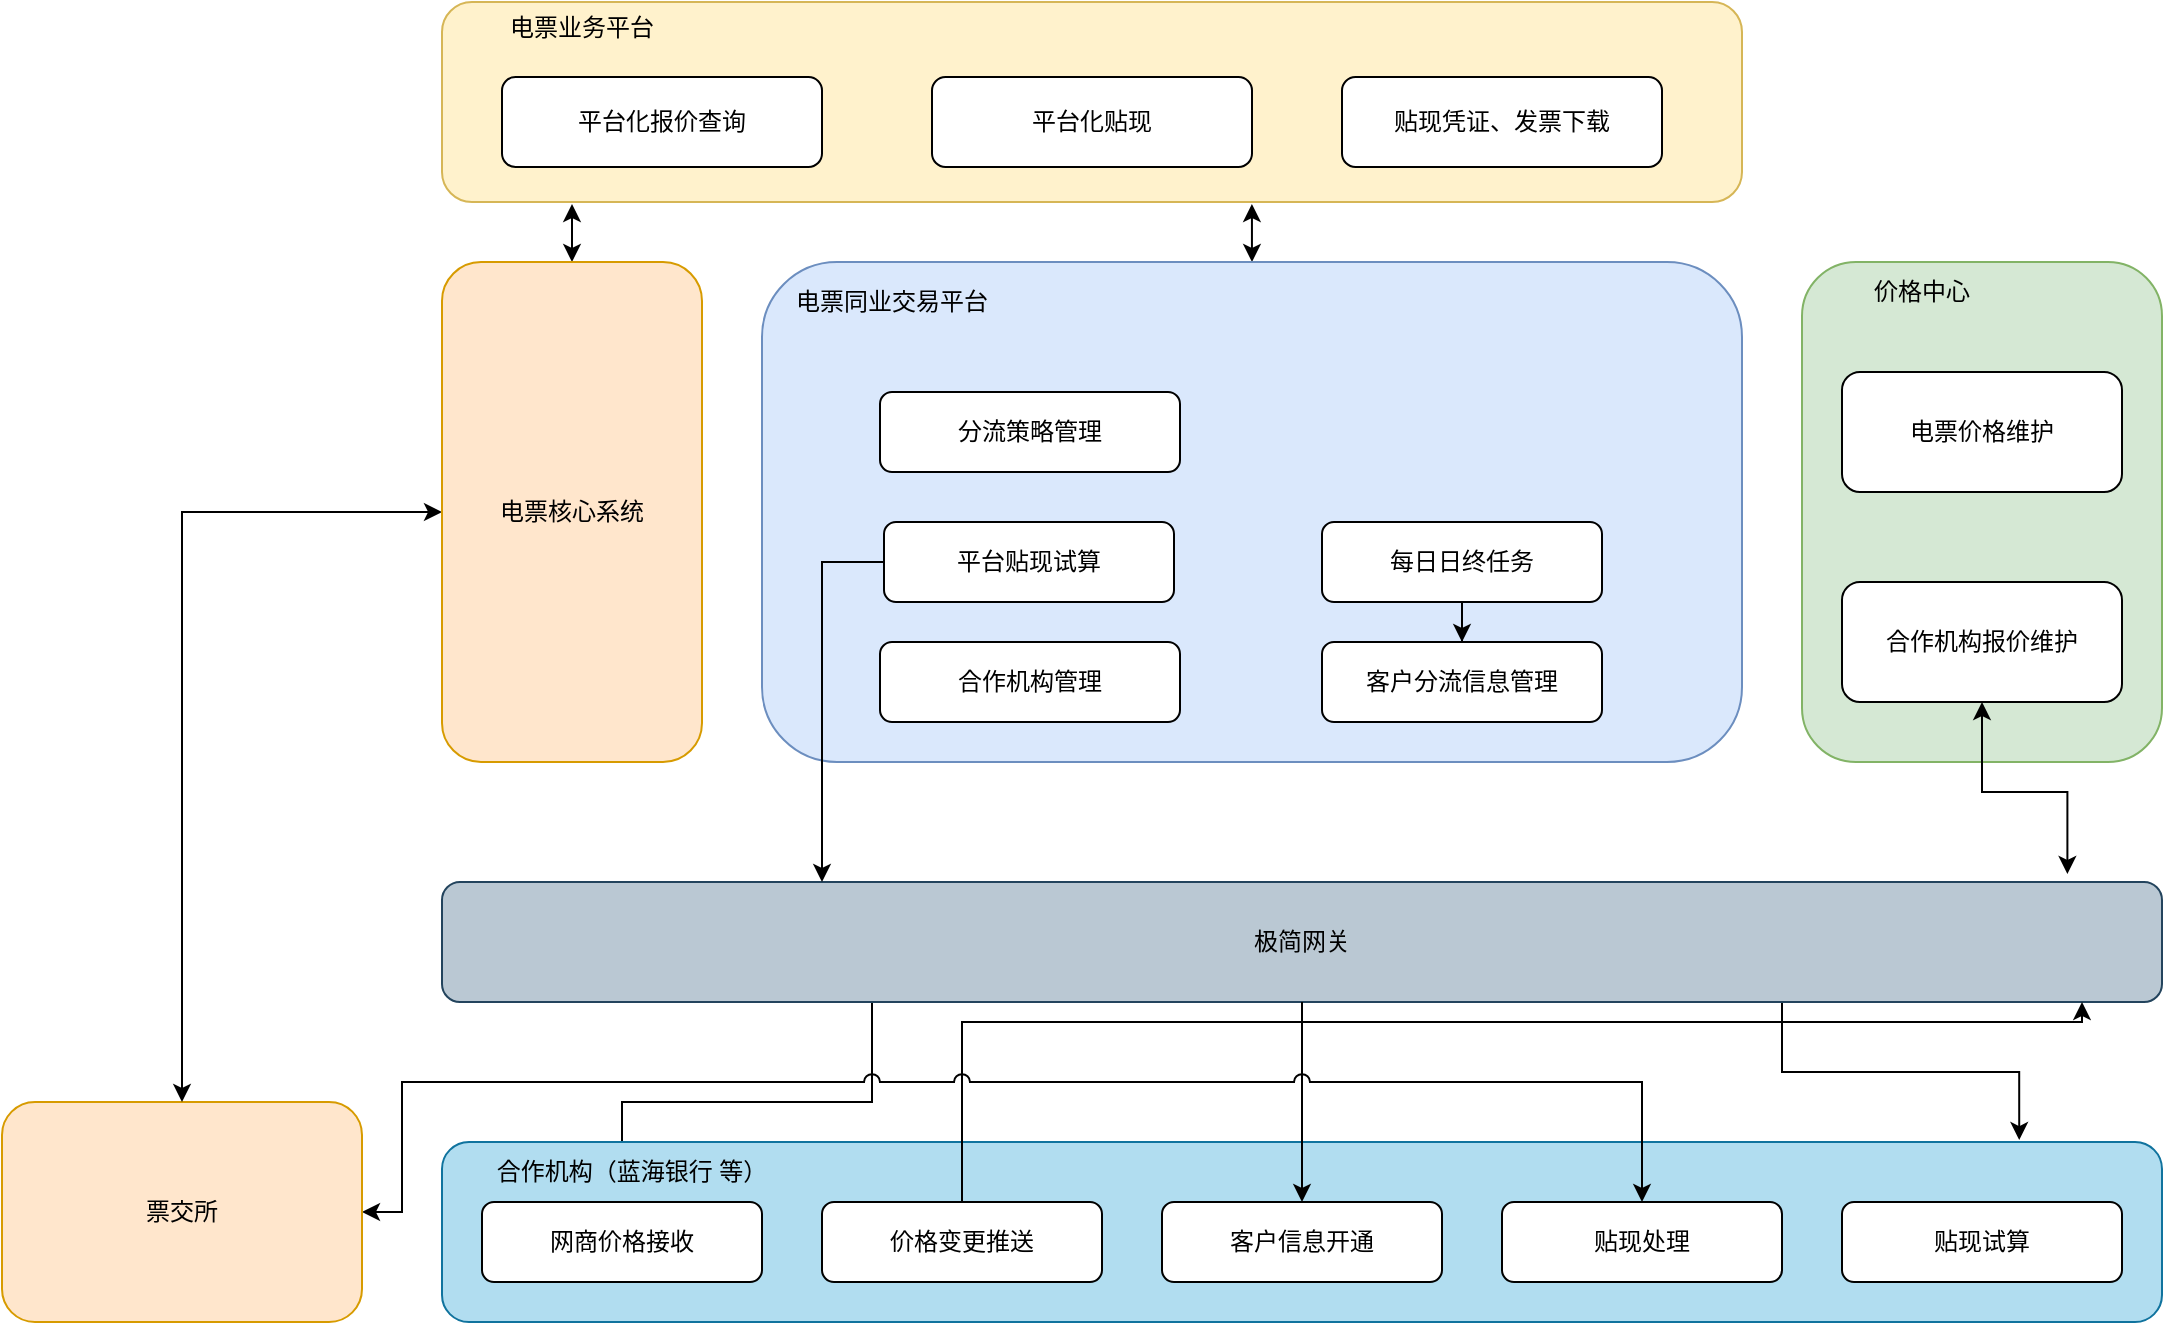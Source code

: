 <mxfile version="15.1.4" type="github">
  <diagram id="JNFQF2zDmBJSuzSLmIvQ" name="第 1 页">
    <mxGraphModel dx="2665" dy="1161" grid="1" gridSize="10" guides="1" tooltips="1" connect="1" arrows="1" fold="1" page="1" pageScale="1" pageWidth="827" pageHeight="1169" math="0" shadow="0">
      <root>
        <mxCell id="0" />
        <mxCell id="1" parent="0" />
        <mxCell id="r181ZMQSl69mX4do0vOS-48" value="" style="edgeStyle=orthogonalEdgeStyle;rounded=0;jumpStyle=arc;jumpSize=8;orthogonalLoop=1;jettySize=auto;html=1;startArrow=classic;startFill=1;endArrow=classic;endFill=1;strokeColor=#000000;entryX=0.5;entryY=0;entryDx=0;entryDy=0;exitX=0.623;exitY=1.01;exitDx=0;exitDy=0;exitPerimeter=0;" edge="1" parent="1" source="r181ZMQSl69mX4do0vOS-1" target="r181ZMQSl69mX4do0vOS-5">
          <mxGeometry relative="1" as="geometry" />
        </mxCell>
        <mxCell id="r181ZMQSl69mX4do0vOS-1" value="" style="rounded=1;whiteSpace=wrap;html=1;fillColor=#fff2cc;strokeColor=#d6b656;" vertex="1" parent="1">
          <mxGeometry x="120" y="400" width="650" height="100" as="geometry" />
        </mxCell>
        <mxCell id="r181ZMQSl69mX4do0vOS-2" value="电票业务平台" style="text;html=1;strokeColor=none;fillColor=none;align=center;verticalAlign=middle;whiteSpace=wrap;rounded=0;" vertex="1" parent="1">
          <mxGeometry x="150" y="407.5" width="80" height="10" as="geometry" />
        </mxCell>
        <mxCell id="r181ZMQSl69mX4do0vOS-3" value="平台化报价查询" style="rounded=1;whiteSpace=wrap;html=1;" vertex="1" parent="1">
          <mxGeometry x="150" y="437.5" width="160" height="45" as="geometry" />
        </mxCell>
        <mxCell id="r181ZMQSl69mX4do0vOS-4" value="平台化贴现" style="rounded=1;whiteSpace=wrap;html=1;" vertex="1" parent="1">
          <mxGeometry x="365" y="437.5" width="160" height="45" as="geometry" />
        </mxCell>
        <mxCell id="r181ZMQSl69mX4do0vOS-5" value="" style="rounded=1;whiteSpace=wrap;html=1;fillColor=#dae8fc;strokeColor=#6c8ebf;" vertex="1" parent="1">
          <mxGeometry x="280" y="530" width="490" height="250" as="geometry" />
        </mxCell>
        <mxCell id="r181ZMQSl69mX4do0vOS-6" value="" style="rounded=1;whiteSpace=wrap;html=1;fillColor=#d5e8d4;strokeColor=#82b366;" vertex="1" parent="1">
          <mxGeometry x="800" y="530" width="180" height="250" as="geometry" />
        </mxCell>
        <mxCell id="r181ZMQSl69mX4do0vOS-7" value="合作机构管理" style="rounded=1;whiteSpace=wrap;html=1;" vertex="1" parent="1">
          <mxGeometry x="339" y="720" width="150" height="40" as="geometry" />
        </mxCell>
        <mxCell id="r181ZMQSl69mX4do0vOS-8" value="客户分流信息管理" style="rounded=1;whiteSpace=wrap;html=1;" vertex="1" parent="1">
          <mxGeometry x="560" y="720" width="140" height="40" as="geometry" />
        </mxCell>
        <mxCell id="r181ZMQSl69mX4do0vOS-9" value="贴现凭证、发票下载" style="rounded=1;whiteSpace=wrap;html=1;" vertex="1" parent="1">
          <mxGeometry x="570" y="437.5" width="160" height="45" as="geometry" />
        </mxCell>
        <mxCell id="r181ZMQSl69mX4do0vOS-11" value="" style="edgeStyle=orthogonalEdgeStyle;rounded=0;orthogonalLoop=1;jettySize=auto;html=1;" edge="1" parent="1" source="r181ZMQSl69mX4do0vOS-10" target="r181ZMQSl69mX4do0vOS-8">
          <mxGeometry relative="1" as="geometry" />
        </mxCell>
        <mxCell id="r181ZMQSl69mX4do0vOS-10" value="每日日终任务" style="rounded=1;whiteSpace=wrap;html=1;" vertex="1" parent="1">
          <mxGeometry x="560" y="660" width="140" height="40" as="geometry" />
        </mxCell>
        <mxCell id="r181ZMQSl69mX4do0vOS-33" style="edgeStyle=orthogonalEdgeStyle;rounded=0;orthogonalLoop=1;jettySize=auto;html=1;exitX=0.945;exitY=-0.067;exitDx=0;exitDy=0;entryX=0.5;entryY=1;entryDx=0;entryDy=0;exitPerimeter=0;startArrow=classic;startFill=1;" edge="1" parent="1" source="r181ZMQSl69mX4do0vOS-13" target="r181ZMQSl69mX4do0vOS-20">
          <mxGeometry relative="1" as="geometry" />
        </mxCell>
        <mxCell id="r181ZMQSl69mX4do0vOS-43" style="edgeStyle=orthogonalEdgeStyle;rounded=0;jumpStyle=arc;jumpSize=8;orthogonalLoop=1;jettySize=auto;html=1;entryX=0.917;entryY=-0.011;entryDx=0;entryDy=0;entryPerimeter=0;startArrow=none;startFill=0;endArrow=classic;endFill=1;strokeColor=#000000;" edge="1" parent="1" source="r181ZMQSl69mX4do0vOS-13" target="r181ZMQSl69mX4do0vOS-14">
          <mxGeometry relative="1" as="geometry">
            <Array as="points">
              <mxPoint x="790" y="935" />
              <mxPoint x="909" y="935" />
            </Array>
          </mxGeometry>
        </mxCell>
        <mxCell id="r181ZMQSl69mX4do0vOS-46" style="edgeStyle=orthogonalEdgeStyle;rounded=0;jumpStyle=arc;jumpSize=8;orthogonalLoop=1;jettySize=auto;html=1;startArrow=none;startFill=0;endArrow=classic;endFill=1;strokeColor=#000000;exitX=0.25;exitY=1;exitDx=0;exitDy=0;" edge="1" parent="1" source="r181ZMQSl69mX4do0vOS-13" target="r181ZMQSl69mX4do0vOS-23">
          <mxGeometry relative="1" as="geometry" />
        </mxCell>
        <mxCell id="r181ZMQSl69mX4do0vOS-13" value="极简网关" style="rounded=1;whiteSpace=wrap;html=1;fillColor=#bac8d3;strokeColor=#23445d;" vertex="1" parent="1">
          <mxGeometry x="120" y="840" width="860" height="60" as="geometry" />
        </mxCell>
        <mxCell id="r181ZMQSl69mX4do0vOS-14" value="" style="rounded=1;whiteSpace=wrap;html=1;fillColor=#b1ddf0;strokeColor=#10739e;" vertex="1" parent="1">
          <mxGeometry x="120" y="970" width="860" height="90" as="geometry" />
        </mxCell>
        <mxCell id="r181ZMQSl69mX4do0vOS-17" value="价格中心" style="text;html=1;strokeColor=none;fillColor=none;align=center;verticalAlign=middle;whiteSpace=wrap;rounded=0;" vertex="1" parent="1">
          <mxGeometry x="820" y="540" width="80" height="10" as="geometry" />
        </mxCell>
        <mxCell id="r181ZMQSl69mX4do0vOS-42" style="edgeStyle=orthogonalEdgeStyle;rounded=0;jumpStyle=arc;jumpSize=8;orthogonalLoop=1;jettySize=auto;html=1;startArrow=none;startFill=0;endArrow=classic;endFill=1;strokeColor=#000000;exitX=0;exitY=0.5;exitDx=0;exitDy=0;" edge="1" parent="1" source="r181ZMQSl69mX4do0vOS-18">
          <mxGeometry relative="1" as="geometry">
            <mxPoint x="310" y="840" as="targetPoint" />
            <Array as="points">
              <mxPoint x="310" y="680" />
            </Array>
          </mxGeometry>
        </mxCell>
        <mxCell id="r181ZMQSl69mX4do0vOS-18" value="平台贴现试算" style="rounded=1;whiteSpace=wrap;html=1;" vertex="1" parent="1">
          <mxGeometry x="341" y="660" width="145" height="40" as="geometry" />
        </mxCell>
        <mxCell id="r181ZMQSl69mX4do0vOS-19" value="电票价格维护" style="rounded=1;whiteSpace=wrap;html=1;" vertex="1" parent="1">
          <mxGeometry x="820" y="585" width="140" height="60" as="geometry" />
        </mxCell>
        <mxCell id="r181ZMQSl69mX4do0vOS-20" value="合作机构报价维护" style="rounded=1;whiteSpace=wrap;html=1;" vertex="1" parent="1">
          <mxGeometry x="820" y="690" width="140" height="60" as="geometry" />
        </mxCell>
        <mxCell id="r181ZMQSl69mX4do0vOS-22" value="合作机构（蓝海银行 等）" style="text;html=1;strokeColor=none;fillColor=none;align=center;verticalAlign=middle;whiteSpace=wrap;rounded=0;" vertex="1" parent="1">
          <mxGeometry x="140" y="980" width="150" height="10" as="geometry" />
        </mxCell>
        <mxCell id="r181ZMQSl69mX4do0vOS-23" value="网商价格接收" style="rounded=1;whiteSpace=wrap;html=1;" vertex="1" parent="1">
          <mxGeometry x="140" y="1000" width="140" height="40" as="geometry" />
        </mxCell>
        <mxCell id="r181ZMQSl69mX4do0vOS-29" style="edgeStyle=orthogonalEdgeStyle;rounded=0;orthogonalLoop=1;jettySize=auto;html=1;" edge="1" parent="1" source="r181ZMQSl69mX4do0vOS-24" target="r181ZMQSl69mX4do0vOS-13">
          <mxGeometry relative="1" as="geometry">
            <Array as="points">
              <mxPoint x="380" y="910" />
              <mxPoint x="940" y="910" />
            </Array>
          </mxGeometry>
        </mxCell>
        <mxCell id="r181ZMQSl69mX4do0vOS-24" value="价格变更推送" style="rounded=1;whiteSpace=wrap;html=1;" vertex="1" parent="1">
          <mxGeometry x="310" y="1000" width="140" height="40" as="geometry" />
        </mxCell>
        <mxCell id="r181ZMQSl69mX4do0vOS-25" value="客户信息开通" style="rounded=1;whiteSpace=wrap;html=1;" vertex="1" parent="1">
          <mxGeometry x="480" y="1000" width="140" height="40" as="geometry" />
        </mxCell>
        <mxCell id="r181ZMQSl69mX4do0vOS-26" value="贴现处理" style="rounded=1;whiteSpace=wrap;html=1;" vertex="1" parent="1">
          <mxGeometry x="650" y="1000" width="140" height="40" as="geometry" />
        </mxCell>
        <mxCell id="r181ZMQSl69mX4do0vOS-27" value="贴现试算" style="rounded=1;whiteSpace=wrap;html=1;" vertex="1" parent="1">
          <mxGeometry x="820" y="1000" width="140" height="40" as="geometry" />
        </mxCell>
        <mxCell id="r181ZMQSl69mX4do0vOS-31" style="edgeStyle=orthogonalEdgeStyle;rounded=0;orthogonalLoop=1;jettySize=auto;html=1;entryX=0.5;entryY=0;entryDx=0;entryDy=0;exitX=0.5;exitY=1;exitDx=0;exitDy=0;" edge="1" parent="1" source="r181ZMQSl69mX4do0vOS-13" target="r181ZMQSl69mX4do0vOS-25">
          <mxGeometry relative="1" as="geometry">
            <mxPoint x="584" y="900" as="sourcePoint" />
            <mxPoint x="584" y="1000" as="targetPoint" />
            <Array as="points">
              <mxPoint x="550" y="950" />
              <mxPoint x="550" y="950" />
            </Array>
          </mxGeometry>
        </mxCell>
        <mxCell id="r181ZMQSl69mX4do0vOS-34" style="edgeStyle=orthogonalEdgeStyle;rounded=0;orthogonalLoop=1;jettySize=auto;html=1;entryX=0.5;entryY=0;entryDx=0;entryDy=0;jumpStyle=arc;jumpSize=8;endArrow=classic;endFill=1;startArrow=classic;startFill=1;" edge="1" parent="1" source="r181ZMQSl69mX4do0vOS-32" target="r181ZMQSl69mX4do0vOS-26">
          <mxGeometry relative="1" as="geometry">
            <Array as="points">
              <mxPoint x="100" y="1005" />
              <mxPoint x="100" y="940" />
              <mxPoint x="720" y="940" />
            </Array>
          </mxGeometry>
        </mxCell>
        <mxCell id="r181ZMQSl69mX4do0vOS-32" value="票交所" style="rounded=1;whiteSpace=wrap;html=1;fillColor=#ffe6cc;strokeColor=#d79b00;" vertex="1" parent="1">
          <mxGeometry x="-100" y="950" width="180" height="110" as="geometry" />
        </mxCell>
        <mxCell id="r181ZMQSl69mX4do0vOS-38" style="edgeStyle=orthogonalEdgeStyle;rounded=0;jumpStyle=arc;jumpSize=8;orthogonalLoop=1;jettySize=auto;html=1;entryX=0.5;entryY=0;entryDx=0;entryDy=0;startArrow=classic;startFill=1;endArrow=classic;endFill=1;strokeColor=#000000;" edge="1" parent="1" source="r181ZMQSl69mX4do0vOS-35" target="r181ZMQSl69mX4do0vOS-32">
          <mxGeometry relative="1" as="geometry" />
        </mxCell>
        <mxCell id="r181ZMQSl69mX4do0vOS-45" value="" style="edgeStyle=orthogonalEdgeStyle;rounded=0;jumpStyle=arc;jumpSize=8;orthogonalLoop=1;jettySize=auto;html=1;startArrow=classic;startFill=1;endArrow=classic;endFill=1;strokeColor=#000000;" edge="1" parent="1" source="r181ZMQSl69mX4do0vOS-35">
          <mxGeometry relative="1" as="geometry">
            <mxPoint x="185" y="501" as="targetPoint" />
          </mxGeometry>
        </mxCell>
        <mxCell id="r181ZMQSl69mX4do0vOS-35" value="电票核心系统" style="rounded=1;whiteSpace=wrap;html=1;fillColor=#ffe6cc;strokeColor=#d79b00;" vertex="1" parent="1">
          <mxGeometry x="120" y="530" width="130" height="250" as="geometry" />
        </mxCell>
        <mxCell id="r181ZMQSl69mX4do0vOS-41" value="电票同业交易平台" style="text;html=1;strokeColor=none;fillColor=none;align=center;verticalAlign=middle;whiteSpace=wrap;rounded=0;" vertex="1" parent="1">
          <mxGeometry x="290" y="540" width="110" height="20" as="geometry" />
        </mxCell>
        <mxCell id="r181ZMQSl69mX4do0vOS-47" value="分流策略管理" style="rounded=1;whiteSpace=wrap;html=1;" vertex="1" parent="1">
          <mxGeometry x="339" y="595" width="150" height="40" as="geometry" />
        </mxCell>
      </root>
    </mxGraphModel>
  </diagram>
</mxfile>
